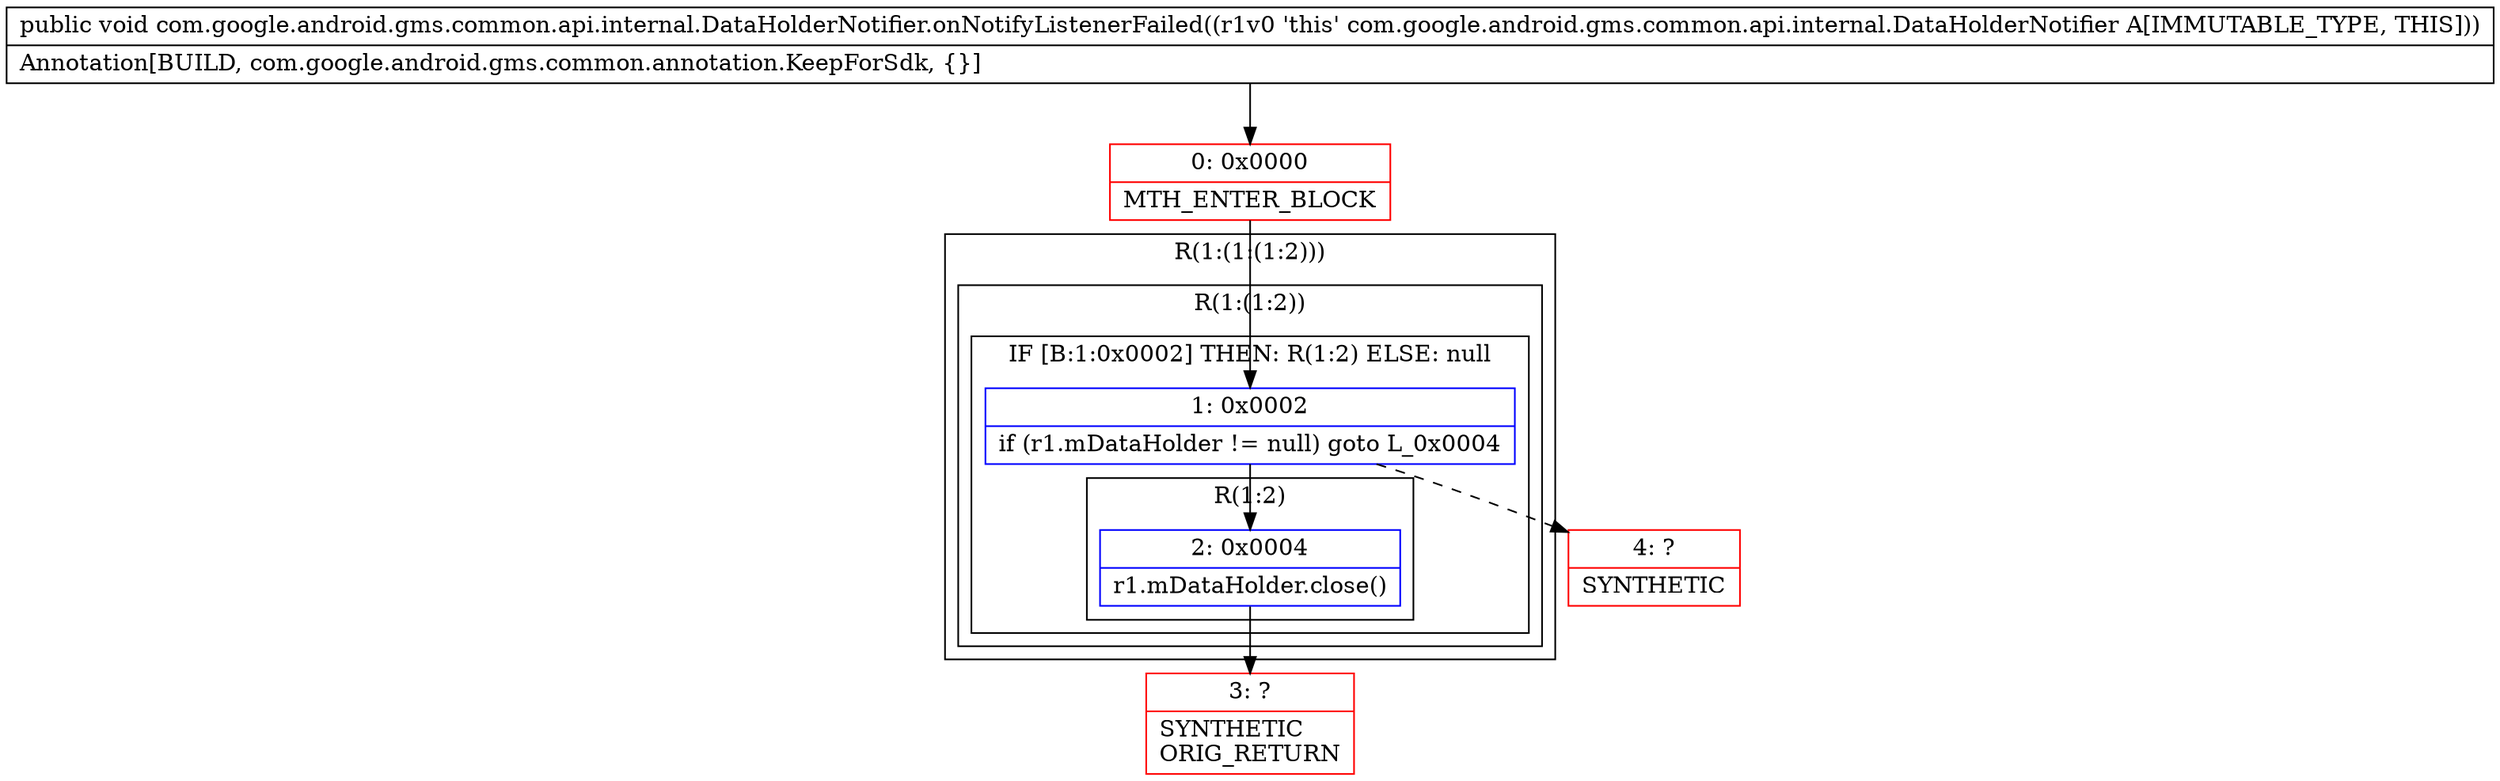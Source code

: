 digraph "CFG forcom.google.android.gms.common.api.internal.DataHolderNotifier.onNotifyListenerFailed()V" {
subgraph cluster_Region_1035981305 {
label = "R(1:(1:(1:2)))";
node [shape=record,color=blue];
subgraph cluster_Region_1472251099 {
label = "R(1:(1:2))";
node [shape=record,color=blue];
subgraph cluster_IfRegion_1391506568 {
label = "IF [B:1:0x0002] THEN: R(1:2) ELSE: null";
node [shape=record,color=blue];
Node_1 [shape=record,label="{1\:\ 0x0002|if (r1.mDataHolder != null) goto L_0x0004\l}"];
subgraph cluster_Region_285376005 {
label = "R(1:2)";
node [shape=record,color=blue];
Node_2 [shape=record,label="{2\:\ 0x0004|r1.mDataHolder.close()\l}"];
}
}
}
}
Node_0 [shape=record,color=red,label="{0\:\ 0x0000|MTH_ENTER_BLOCK\l}"];
Node_3 [shape=record,color=red,label="{3\:\ ?|SYNTHETIC\lORIG_RETURN\l}"];
Node_4 [shape=record,color=red,label="{4\:\ ?|SYNTHETIC\l}"];
MethodNode[shape=record,label="{public void com.google.android.gms.common.api.internal.DataHolderNotifier.onNotifyListenerFailed((r1v0 'this' com.google.android.gms.common.api.internal.DataHolderNotifier A[IMMUTABLE_TYPE, THIS]))  | Annotation[BUILD, com.google.android.gms.common.annotation.KeepForSdk, \{\}]\l}"];
MethodNode -> Node_0;
Node_1 -> Node_2;
Node_1 -> Node_4[style=dashed];
Node_2 -> Node_3;
Node_0 -> Node_1;
}

